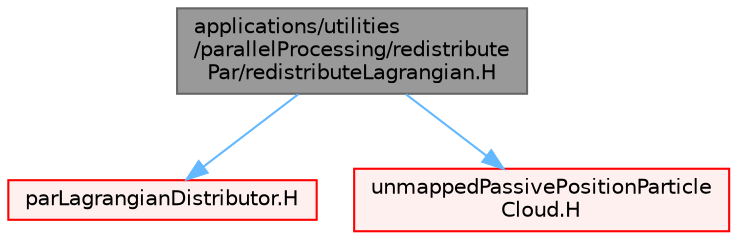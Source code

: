digraph "applications/utilities/parallelProcessing/redistributePar/redistributeLagrangian.H"
{
 // LATEX_PDF_SIZE
  bgcolor="transparent";
  edge [fontname=Helvetica,fontsize=10,labelfontname=Helvetica,labelfontsize=10];
  node [fontname=Helvetica,fontsize=10,shape=box,height=0.2,width=0.4];
  Node1 [id="Node000001",label="applications/utilities\l/parallelProcessing/redistribute\lPar/redistributeLagrangian.H",height=0.2,width=0.4,color="gray40", fillcolor="grey60", style="filled", fontcolor="black",tooltip="Reading, reconstruct, redistribution of lagrangian fields."];
  Node1 -> Node2 [id="edge1_Node000001_Node000002",color="steelblue1",style="solid",tooltip=" "];
  Node2 [id="Node000002",label="parLagrangianDistributor.H",height=0.2,width=0.4,color="red", fillcolor="#FFF0F0", style="filled",URL="$parLagrangianDistributor_8H.html",tooltip=" "];
  Node1 -> Node342 [id="edge2_Node000001_Node000342",color="steelblue1",style="solid",tooltip=" "];
  Node342 [id="Node000342",label="unmappedPassivePositionParticle\lCloud.H",height=0.2,width=0.4,color="red", fillcolor="#FFF0F0", style="filled",URL="$unmappedPassivePositionParticleCloud_8H.html",tooltip=" "];
}
